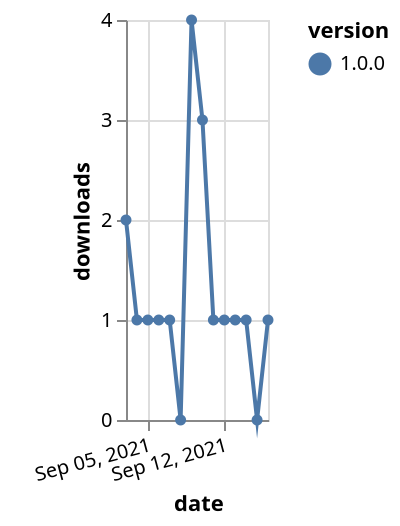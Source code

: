 {"$schema": "https://vega.github.io/schema/vega-lite/v5.json", "description": "A simple bar chart with embedded data.", "data": {"values": [{"date": "2021-09-03", "total": 127, "delta": 2, "version": "1.0.0"}, {"date": "2021-09-04", "total": 128, "delta": 1, "version": "1.0.0"}, {"date": "2021-09-05", "total": 129, "delta": 1, "version": "1.0.0"}, {"date": "2021-09-06", "total": 130, "delta": 1, "version": "1.0.0"}, {"date": "2021-09-07", "total": 131, "delta": 1, "version": "1.0.0"}, {"date": "2021-09-08", "total": 131, "delta": 0, "version": "1.0.0"}, {"date": "2021-09-09", "total": 135, "delta": 4, "version": "1.0.0"}, {"date": "2021-09-10", "total": 138, "delta": 3, "version": "1.0.0"}, {"date": "2021-09-11", "total": 139, "delta": 1, "version": "1.0.0"}, {"date": "2021-09-12", "total": 140, "delta": 1, "version": "1.0.0"}, {"date": "2021-09-13", "total": 141, "delta": 1, "version": "1.0.0"}, {"date": "2021-09-14", "total": 142, "delta": 1, "version": "1.0.0"}, {"date": "2021-09-15", "total": 142, "delta": 0, "version": "1.0.0"}, {"date": "2021-09-16", "total": 143, "delta": 1, "version": "1.0.0"}]}, "width": "container", "mark": {"type": "line", "point": {"filled": true}}, "encoding": {"x": {"field": "date", "type": "temporal", "timeUnit": "yearmonthdate", "title": "date", "axis": {"labelAngle": -15}}, "y": {"field": "delta", "type": "quantitative", "title": "downloads"}, "color": {"field": "version", "type": "nominal"}, "tooltip": {"field": "delta"}}}